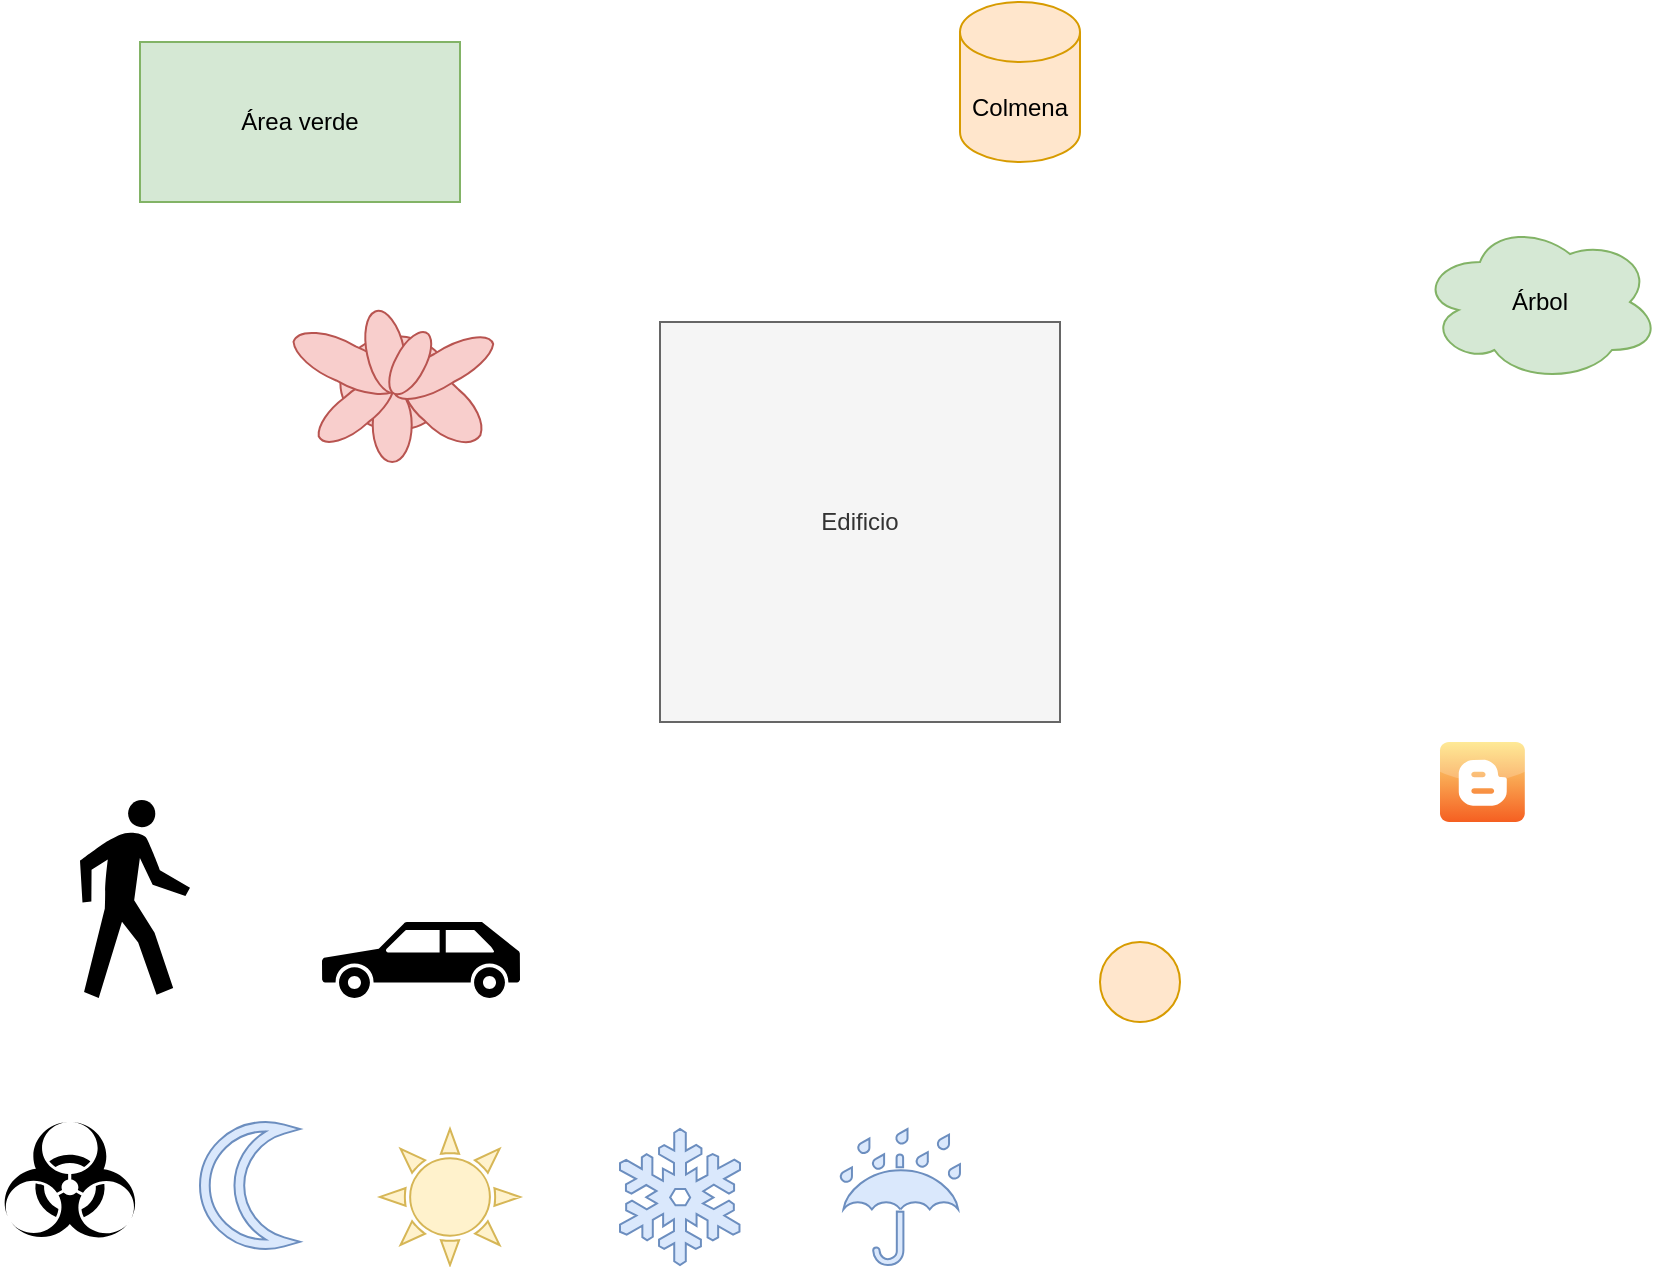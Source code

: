 <mxfile>
    <diagram id="j-0pLlmI1Hn67F3-XwQj" name="Espacio">
        <mxGraphModel dx="746" dy="585" grid="1" gridSize="10" guides="1" tooltips="1" connect="1" arrows="1" fold="1" page="1" pageScale="1" pageWidth="1100" pageHeight="850" math="0" shadow="0">
            <root>
                <mxCell id="0"/>
                <mxCell id="1" parent="0"/>
                <mxCell id="2" value="Área verde" style="rounded=0;whiteSpace=wrap;html=1;fillColor=#d5e8d4;strokeColor=#82b366;" parent="1" vertex="1">
                    <mxGeometry x="120" y="30" width="160" height="80" as="geometry"/>
                </mxCell>
                <mxCell id="3" value="Árbol" style="ellipse;shape=cloud;whiteSpace=wrap;html=1;fillColor=#d5e8d4;strokeColor=#82b366;" parent="1" vertex="1">
                    <mxGeometry x="760" y="120" width="120" height="80" as="geometry"/>
                </mxCell>
                <mxCell id="4" value="" style="verticalLabelPosition=bottom;html=1;verticalAlign=top;align=center;shape=mxgraph.floorplan.plant;fillColor=#f8cecc;strokeColor=#b85450;" parent="1" vertex="1">
                    <mxGeometry x="200.0" y="160" width="87" height="80" as="geometry"/>
                </mxCell>
                <mxCell id="5" value="" style="shape=mxgraph.signs.nature.sun_3;html=1;pointerEvents=1;fillColor=#fff2cc;strokeColor=#d6b656;verticalLabelPosition=bottom;verticalAlign=top;align=center;sketch=0;" parent="1" vertex="1">
                    <mxGeometry x="240" y="573.5" width="70" height="68" as="geometry"/>
                </mxCell>
                <mxCell id="6" value="" style="ellipse;whiteSpace=wrap;html=1;fillColor=#ffe6cc;strokeColor=#d79b00;" parent="1" vertex="1">
                    <mxGeometry x="600" y="480" width="40" height="40" as="geometry"/>
                </mxCell>
                <mxCell id="8" value="" style="shape=mxgraph.signs.nature.snowflake;html=1;pointerEvents=1;fillColor=#dae8fc;strokeColor=#6c8ebf;verticalLabelPosition=bottom;verticalAlign=top;align=center;sketch=0;" parent="1" vertex="1">
                    <mxGeometry x="360" y="573.5" width="60" height="68" as="geometry"/>
                </mxCell>
                <mxCell id="9" value="" style="shape=mxgraph.signs.nature.moon;html=1;pointerEvents=1;fillColor=#dae8fc;strokeColor=#6c8ebf;verticalLabelPosition=bottom;verticalAlign=top;align=center;sketch=0;" parent="1" vertex="1">
                    <mxGeometry x="150" y="570" width="50" height="63.5" as="geometry"/>
                </mxCell>
                <mxCell id="10" value="" style="shape=mxgraph.signs.people.walking;html=1;pointerEvents=1;fillColor=#000000;strokeColor=none;verticalLabelPosition=bottom;verticalAlign=top;align=center;sketch=0;" parent="1" vertex="1">
                    <mxGeometry x="90" y="409" width="55" height="99" as="geometry"/>
                </mxCell>
                <mxCell id="11" value="" style="shape=mxgraph.signs.safety.biohazard;html=1;pointerEvents=1;fillColor=#000000;strokeColor=none;verticalLabelPosition=bottom;verticalAlign=top;align=center;sketch=0;" parent="1" vertex="1">
                    <mxGeometry x="50" y="570" width="70" height="60" as="geometry"/>
                </mxCell>
                <mxCell id="12" value="" style="shape=mxgraph.signs.safety.keep_dry;html=1;pointerEvents=1;fillColor=#dae8fc;strokeColor=#6c8ebf;verticalLabelPosition=bottom;verticalAlign=top;align=center;sketch=0;" parent="1" vertex="1">
                    <mxGeometry x="470" y="573.5" width="60" height="68" as="geometry"/>
                </mxCell>
                <mxCell id="13" value="" style="shape=mxgraph.signs.transportation.car_3;html=1;pointerEvents=1;fillColor=#000000;strokeColor=none;verticalLabelPosition=bottom;verticalAlign=top;align=center;sketch=0;" parent="1" vertex="1">
                    <mxGeometry x="211" y="470" width="99" height="38" as="geometry"/>
                </mxCell>
                <mxCell id="14" value="Edificio" style="rounded=0;whiteSpace=wrap;html=1;fillColor=#f5f5f5;fontColor=#333333;strokeColor=#666666;" parent="1" vertex="1">
                    <mxGeometry x="380" y="170" width="200" height="200" as="geometry"/>
                </mxCell>
                <mxCell id="15" value="Colmena" style="shape=cylinder3;whiteSpace=wrap;html=1;boundedLbl=1;backgroundOutline=1;size=15;fillColor=#ffe6cc;strokeColor=#d79b00;" parent="1" vertex="1">
                    <mxGeometry x="530" y="10" width="60" height="80" as="geometry"/>
                </mxCell>
                <mxCell id="16" value="" style="dashed=0;outlineConnect=0;html=1;align=center;labelPosition=center;verticalLabelPosition=bottom;verticalAlign=top;shape=mxgraph.webicons.blogger;fillColor=#FDE47C;gradientColor=#F55F21" parent="1" vertex="1">
                    <mxGeometry x="770" y="380" width="42.4" height="40" as="geometry"/>
                </mxCell>
            </root>
        </mxGraphModel>
    </diagram>
    <diagram id="NWrYqbsQPPSErsdcbGdD" name="CicloDeVida">
        <mxGraphModel grid="1" page="1" gridSize="10" guides="1" tooltips="1" connect="1" arrows="1" fold="1" pageScale="1" pageWidth="1100" pageHeight="850" math="0" shadow="0">
            <root>
                <mxCell id="0"/>
                <mxCell id="1" parent="0"/>
                <mxCell id="P1l7o1D4Vmj4FNRDU1JP-3" value="" style="edgeStyle=none;html=1;" parent="1" source="P1l7o1D4Vmj4FNRDU1JP-1" target="P1l7o1D4Vmj4FNRDU1JP-2" edge="1">
                    <mxGeometry relative="1" as="geometry"/>
                </mxCell>
                <mxCell id="P1l7o1D4Vmj4FNRDU1JP-1" value="Abeja observadora está en&lt;br&gt;&amp;nbsp;el panal" style="rounded=1;whiteSpace=wrap;html=1;" parent="1" vertex="1">
                    <mxGeometry x="110" y="115" width="90" height="60" as="geometry"/>
                </mxCell>
                <mxCell id="P1l7o1D4Vmj4FNRDU1JP-5" value="" style="edgeStyle=none;html=1;" parent="1" source="P1l7o1D4Vmj4FNRDU1JP-2" target="P1l7o1D4Vmj4FNRDU1JP-4" edge="1">
                    <mxGeometry relative="1" as="geometry"/>
                </mxCell>
                <mxCell id="P1l7o1D4Vmj4FNRDU1JP-6" value="Si" style="edgeLabel;html=1;align=center;verticalAlign=middle;resizable=0;points=[];" parent="P1l7o1D4Vmj4FNRDU1JP-5" vertex="1" connectable="0">
                    <mxGeometry x="-0.188" y="3" relative="1" as="geometry">
                        <mxPoint as="offset"/>
                    </mxGeometry>
                </mxCell>
                <mxCell id="P1l7o1D4Vmj4FNRDU1JP-8" value="" style="edgeStyle=none;html=1;exitX=0.5;exitY=1;exitDx=0;exitDy=0;" parent="1" source="P1l7o1D4Vmj4FNRDU1JP-2" target="P1l7o1D4Vmj4FNRDU1JP-7" edge="1">
                    <mxGeometry relative="1" as="geometry">
                        <Array as="points">
                            <mxPoint x="313" y="230"/>
                        </Array>
                    </mxGeometry>
                </mxCell>
                <mxCell id="P1l7o1D4Vmj4FNRDU1JP-9" value="No" style="edgeLabel;html=1;align=center;verticalAlign=middle;resizable=0;points=[];" parent="P1l7o1D4Vmj4FNRDU1JP-8" vertex="1" connectable="0">
                    <mxGeometry x="-0.511" relative="1" as="geometry">
                        <mxPoint y="5" as="offset"/>
                    </mxGeometry>
                </mxCell>
                <mxCell id="P1l7o1D4Vmj4FNRDU1JP-2" value="Le compartieron información" style="rhombus;whiteSpace=wrap;html=1;rounded=1;" parent="1" vertex="1">
                    <mxGeometry x="240" y="100" width="145" height="90" as="geometry"/>
                </mxCell>
                <mxCell id="U-9B9Hm4MB7x_kwGINh3-2" style="edgeStyle=none;html=1;exitX=1;exitY=0.5;exitDx=0;exitDy=0;" edge="1" parent="1" source="P1l7o1D4Vmj4FNRDU1JP-4" target="U-9B9Hm4MB7x_kwGINh3-1">
                    <mxGeometry relative="1" as="geometry"/>
                </mxCell>
                <mxCell id="P1l7o1D4Vmj4FNRDU1JP-4" value="Salir en dirección cercana a la referida" style="whiteSpace=wrap;html=1;rounded=1;" parent="1" vertex="1">
                    <mxGeometry x="440" y="115" width="120" height="60" as="geometry"/>
                </mxCell>
                <mxCell id="U-9B9Hm4MB7x_kwGINh3-3" style="edgeStyle=none;html=1;exitX=1;exitY=0.5;exitDx=0;exitDy=0;entryX=0;entryY=0.75;entryDx=0;entryDy=0;" edge="1" parent="1" source="P1l7o1D4Vmj4FNRDU1JP-7" target="U-9B9Hm4MB7x_kwGINh3-1">
                    <mxGeometry relative="1" as="geometry"/>
                </mxCell>
                <mxCell id="P1l7o1D4Vmj4FNRDU1JP-7" value="Salir en dirección aleatoria, prefiriendo el oriente" style="whiteSpace=wrap;html=1;rounded=1;" parent="1" vertex="1">
                    <mxGeometry x="440" y="200" width="120" height="60" as="geometry"/>
                </mxCell>
                <mxCell id="U-9B9Hm4MB7x_kwGINh3-7" value="" style="edgeStyle=none;html=1;" edge="1" parent="1" source="U-9B9Hm4MB7x_kwGINh3-1" target="U-9B9Hm4MB7x_kwGINh3-6">
                    <mxGeometry relative="1" as="geometry"/>
                </mxCell>
                <mxCell id="U-9B9Hm4MB7x_kwGINh3-1" value="Ubicar flores cercanas por olfato y acercarse" style="rounded=1;whiteSpace=wrap;html=1;" vertex="1" parent="1">
                    <mxGeometry x="600" y="150" width="120" height="60" as="geometry"/>
                </mxCell>
                <mxCell id="U-9B9Hm4MB7x_kwGINh3-9" value="" style="edgeStyle=none;html=1;" edge="1" parent="1" source="U-9B9Hm4MB7x_kwGINh3-6" target="U-9B9Hm4MB7x_kwGINh3-8">
                    <mxGeometry relative="1" as="geometry"/>
                </mxCell>
                <mxCell id="U-9B9Hm4MB7x_kwGINh3-10" value="Se posa" style="edgeLabel;html=1;align=center;verticalAlign=middle;resizable=0;points=[];" connectable="0" vertex="1" parent="U-9B9Hm4MB7x_kwGINh3-9">
                    <mxGeometry x="-0.194" y="-2" relative="1" as="geometry">
                        <mxPoint as="offset"/>
                    </mxGeometry>
                </mxCell>
                <mxCell id="U-9B9Hm4MB7x_kwGINh3-14" value="" style="edgeStyle=none;html=1;" edge="1" parent="1" source="U-9B9Hm4MB7x_kwGINh3-6" target="U-9B9Hm4MB7x_kwGINh3-13">
                    <mxGeometry relative="1" as="geometry"/>
                </mxCell>
                <mxCell id="U-9B9Hm4MB7x_kwGINh3-15" value="No le gusta" style="edgeLabel;html=1;align=center;verticalAlign=middle;resizable=0;points=[];" connectable="0" vertex="1" parent="U-9B9Hm4MB7x_kwGINh3-14">
                    <mxGeometry x="-0.231" y="3" relative="1" as="geometry">
                        <mxPoint as="offset"/>
                    </mxGeometry>
                </mxCell>
                <mxCell id="U-9B9Hm4MB7x_kwGINh3-6" value="Síndrome de polinización" style="rhombus;whiteSpace=wrap;html=1;rounded=1;" vertex="1" parent="1">
                    <mxGeometry x="770" y="140" width="110" height="80" as="geometry"/>
                </mxCell>
                <mxCell id="U-9B9Hm4MB7x_kwGINh3-8" value="" style="whiteSpace=wrap;html=1;rounded=1;" vertex="1" parent="1">
                    <mxGeometry x="960" y="150" width="120" height="60" as="geometry"/>
                </mxCell>
                <mxCell id="U-9B9Hm4MB7x_kwGINh3-16" style="edgeStyle=none;html=1;entryX=0.5;entryY=1;entryDx=0;entryDy=0;" edge="1" parent="1" source="U-9B9Hm4MB7x_kwGINh3-13" target="U-9B9Hm4MB7x_kwGINh3-1">
                    <mxGeometry relative="1" as="geometry">
                        <Array as="points">
                            <mxPoint x="660" y="290"/>
                        </Array>
                    </mxGeometry>
                </mxCell>
                <mxCell id="U-9B9Hm4MB7x_kwGINh3-13" value="Sigue avanzando" style="whiteSpace=wrap;html=1;rounded=1;" vertex="1" parent="1">
                    <mxGeometry x="770" y="260" width="120" height="60" as="geometry"/>
                </mxCell>
            </root>
        </mxGraphModel>
    </diagram>
</mxfile>